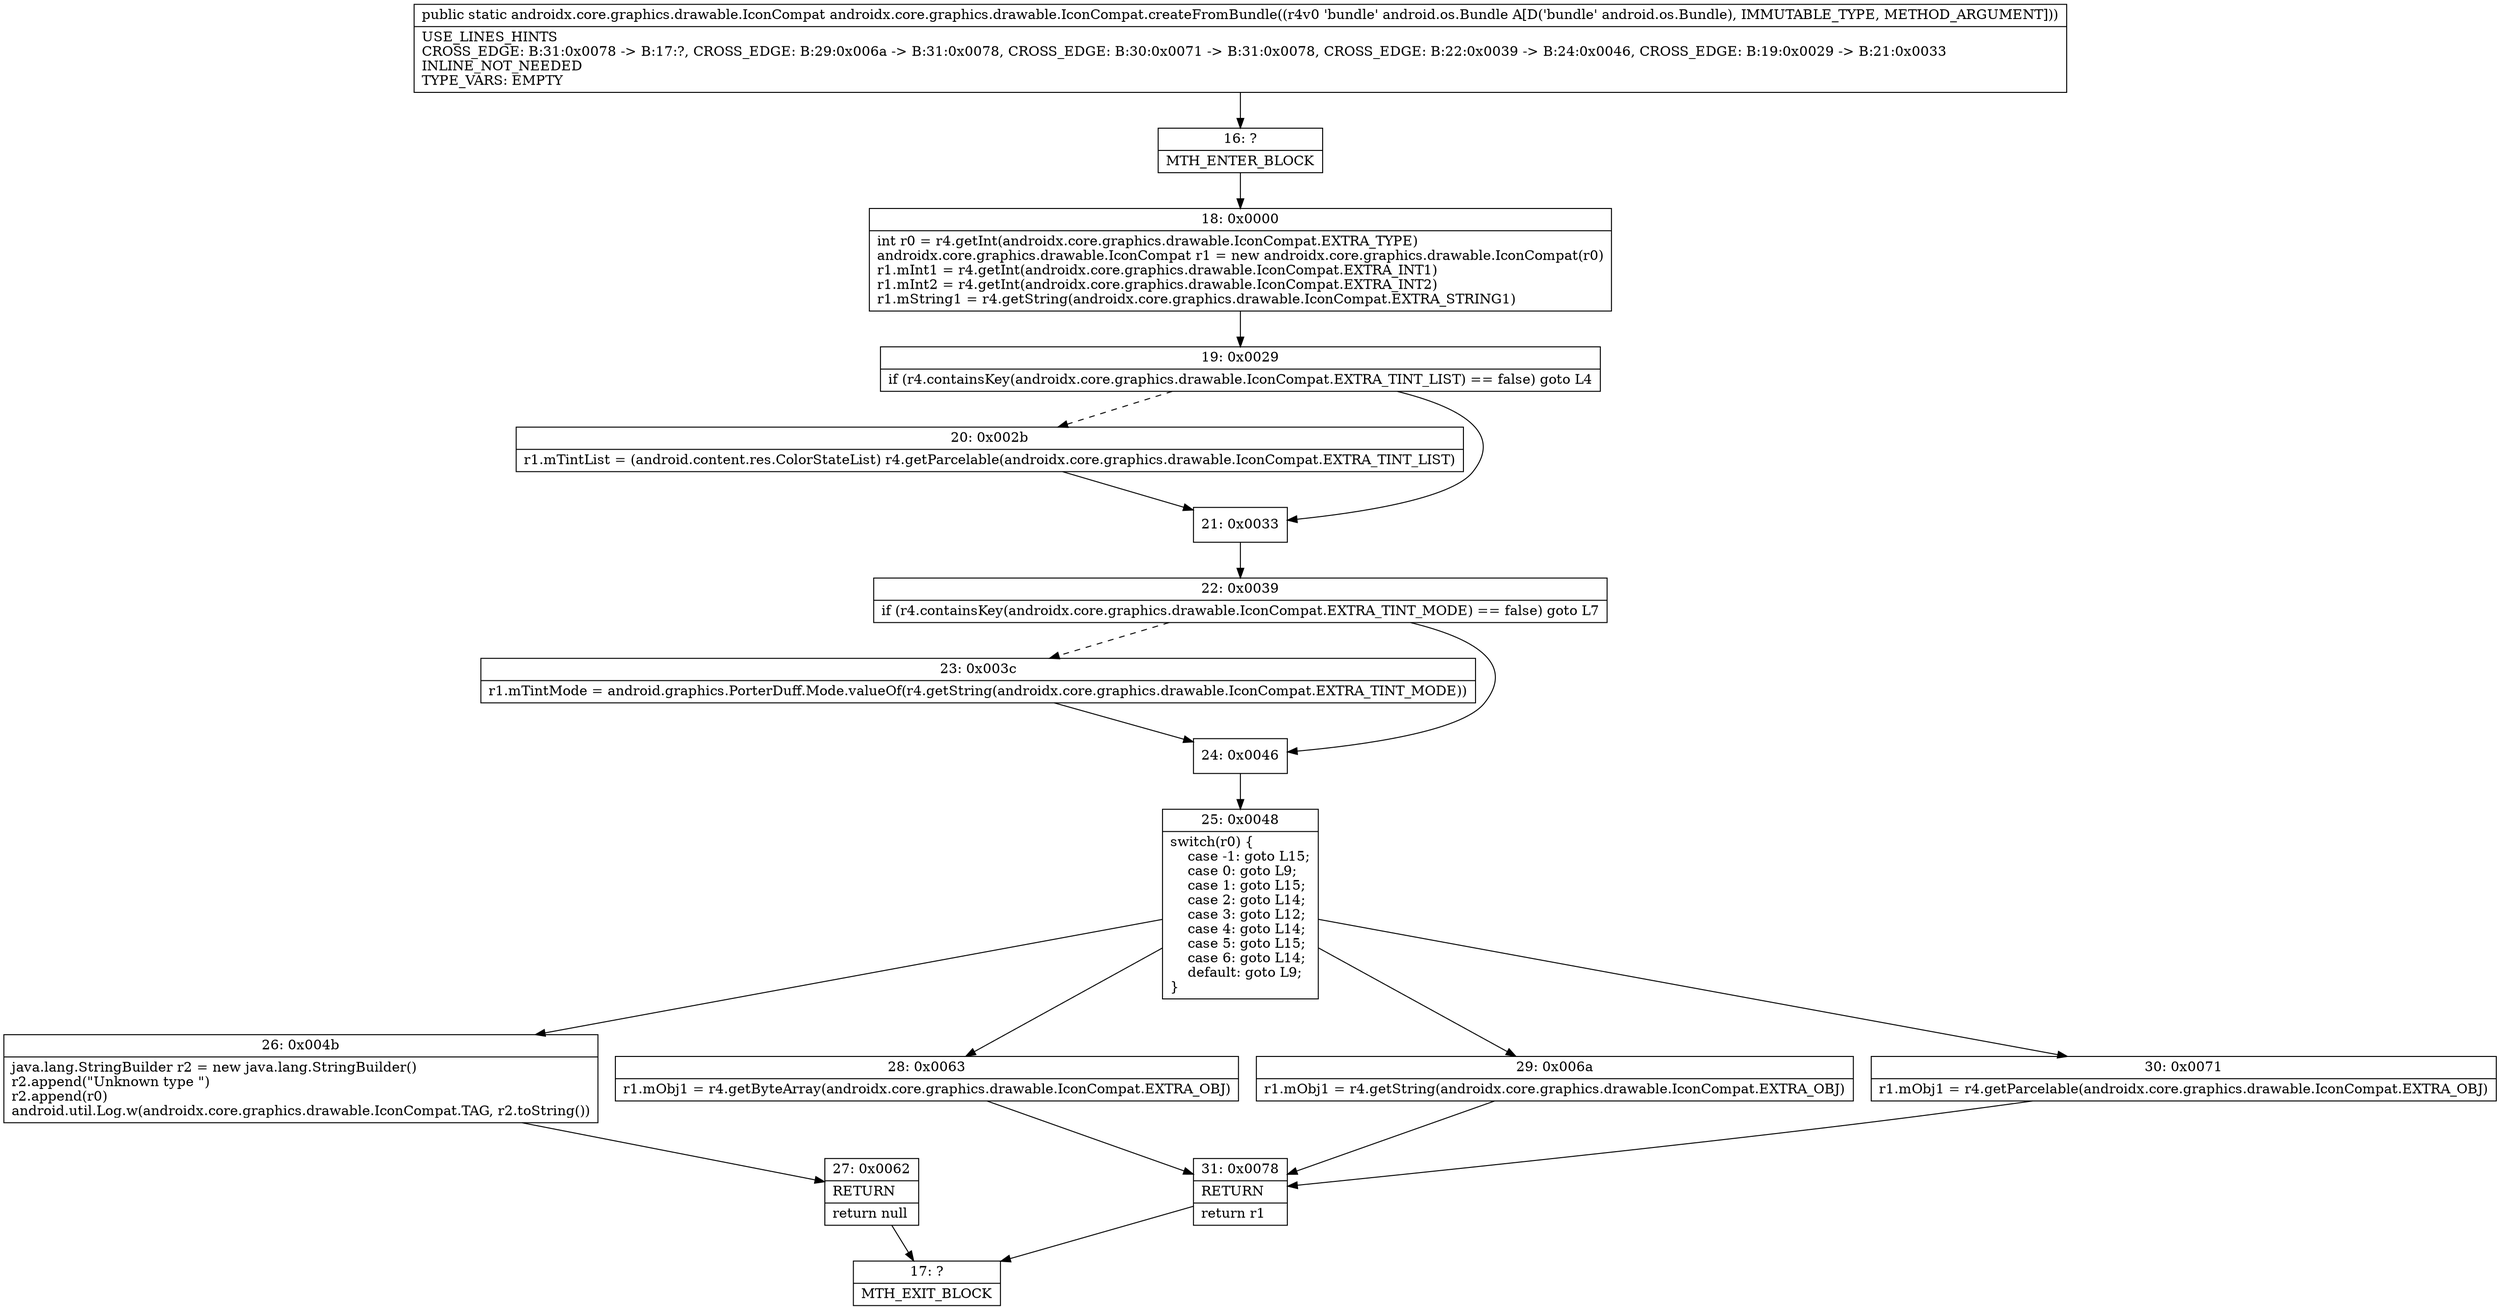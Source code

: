 digraph "CFG forandroidx.core.graphics.drawable.IconCompat.createFromBundle(Landroid\/os\/Bundle;)Landroidx\/core\/graphics\/drawable\/IconCompat;" {
Node_16 [shape=record,label="{16\:\ ?|MTH_ENTER_BLOCK\l}"];
Node_18 [shape=record,label="{18\:\ 0x0000|int r0 = r4.getInt(androidx.core.graphics.drawable.IconCompat.EXTRA_TYPE)\landroidx.core.graphics.drawable.IconCompat r1 = new androidx.core.graphics.drawable.IconCompat(r0)\lr1.mInt1 = r4.getInt(androidx.core.graphics.drawable.IconCompat.EXTRA_INT1)\lr1.mInt2 = r4.getInt(androidx.core.graphics.drawable.IconCompat.EXTRA_INT2)\lr1.mString1 = r4.getString(androidx.core.graphics.drawable.IconCompat.EXTRA_STRING1)\l}"];
Node_19 [shape=record,label="{19\:\ 0x0029|if (r4.containsKey(androidx.core.graphics.drawable.IconCompat.EXTRA_TINT_LIST) == false) goto L4\l}"];
Node_20 [shape=record,label="{20\:\ 0x002b|r1.mTintList = (android.content.res.ColorStateList) r4.getParcelable(androidx.core.graphics.drawable.IconCompat.EXTRA_TINT_LIST)\l}"];
Node_21 [shape=record,label="{21\:\ 0x0033}"];
Node_22 [shape=record,label="{22\:\ 0x0039|if (r4.containsKey(androidx.core.graphics.drawable.IconCompat.EXTRA_TINT_MODE) == false) goto L7\l}"];
Node_23 [shape=record,label="{23\:\ 0x003c|r1.mTintMode = android.graphics.PorterDuff.Mode.valueOf(r4.getString(androidx.core.graphics.drawable.IconCompat.EXTRA_TINT_MODE))\l}"];
Node_24 [shape=record,label="{24\:\ 0x0046}"];
Node_25 [shape=record,label="{25\:\ 0x0048|switch(r0) \{\l    case \-1: goto L15;\l    case 0: goto L9;\l    case 1: goto L15;\l    case 2: goto L14;\l    case 3: goto L12;\l    case 4: goto L14;\l    case 5: goto L15;\l    case 6: goto L14;\l    default: goto L9;\l\}\l}"];
Node_26 [shape=record,label="{26\:\ 0x004b|java.lang.StringBuilder r2 = new java.lang.StringBuilder()\lr2.append(\"Unknown type \")\lr2.append(r0)\landroid.util.Log.w(androidx.core.graphics.drawable.IconCompat.TAG, r2.toString())\l}"];
Node_27 [shape=record,label="{27\:\ 0x0062|RETURN\l|return null\l}"];
Node_17 [shape=record,label="{17\:\ ?|MTH_EXIT_BLOCK\l}"];
Node_28 [shape=record,label="{28\:\ 0x0063|r1.mObj1 = r4.getByteArray(androidx.core.graphics.drawable.IconCompat.EXTRA_OBJ)\l}"];
Node_31 [shape=record,label="{31\:\ 0x0078|RETURN\l|return r1\l}"];
Node_29 [shape=record,label="{29\:\ 0x006a|r1.mObj1 = r4.getString(androidx.core.graphics.drawable.IconCompat.EXTRA_OBJ)\l}"];
Node_30 [shape=record,label="{30\:\ 0x0071|r1.mObj1 = r4.getParcelable(androidx.core.graphics.drawable.IconCompat.EXTRA_OBJ)\l}"];
MethodNode[shape=record,label="{public static androidx.core.graphics.drawable.IconCompat androidx.core.graphics.drawable.IconCompat.createFromBundle((r4v0 'bundle' android.os.Bundle A[D('bundle' android.os.Bundle), IMMUTABLE_TYPE, METHOD_ARGUMENT]))  | USE_LINES_HINTS\lCROSS_EDGE: B:31:0x0078 \-\> B:17:?, CROSS_EDGE: B:29:0x006a \-\> B:31:0x0078, CROSS_EDGE: B:30:0x0071 \-\> B:31:0x0078, CROSS_EDGE: B:22:0x0039 \-\> B:24:0x0046, CROSS_EDGE: B:19:0x0029 \-\> B:21:0x0033\lINLINE_NOT_NEEDED\lTYPE_VARS: EMPTY\l}"];
MethodNode -> Node_16;Node_16 -> Node_18;
Node_18 -> Node_19;
Node_19 -> Node_20[style=dashed];
Node_19 -> Node_21;
Node_20 -> Node_21;
Node_21 -> Node_22;
Node_22 -> Node_23[style=dashed];
Node_22 -> Node_24;
Node_23 -> Node_24;
Node_24 -> Node_25;
Node_25 -> Node_26;
Node_25 -> Node_28;
Node_25 -> Node_29;
Node_25 -> Node_30;
Node_26 -> Node_27;
Node_27 -> Node_17;
Node_28 -> Node_31;
Node_31 -> Node_17;
Node_29 -> Node_31;
Node_30 -> Node_31;
}

